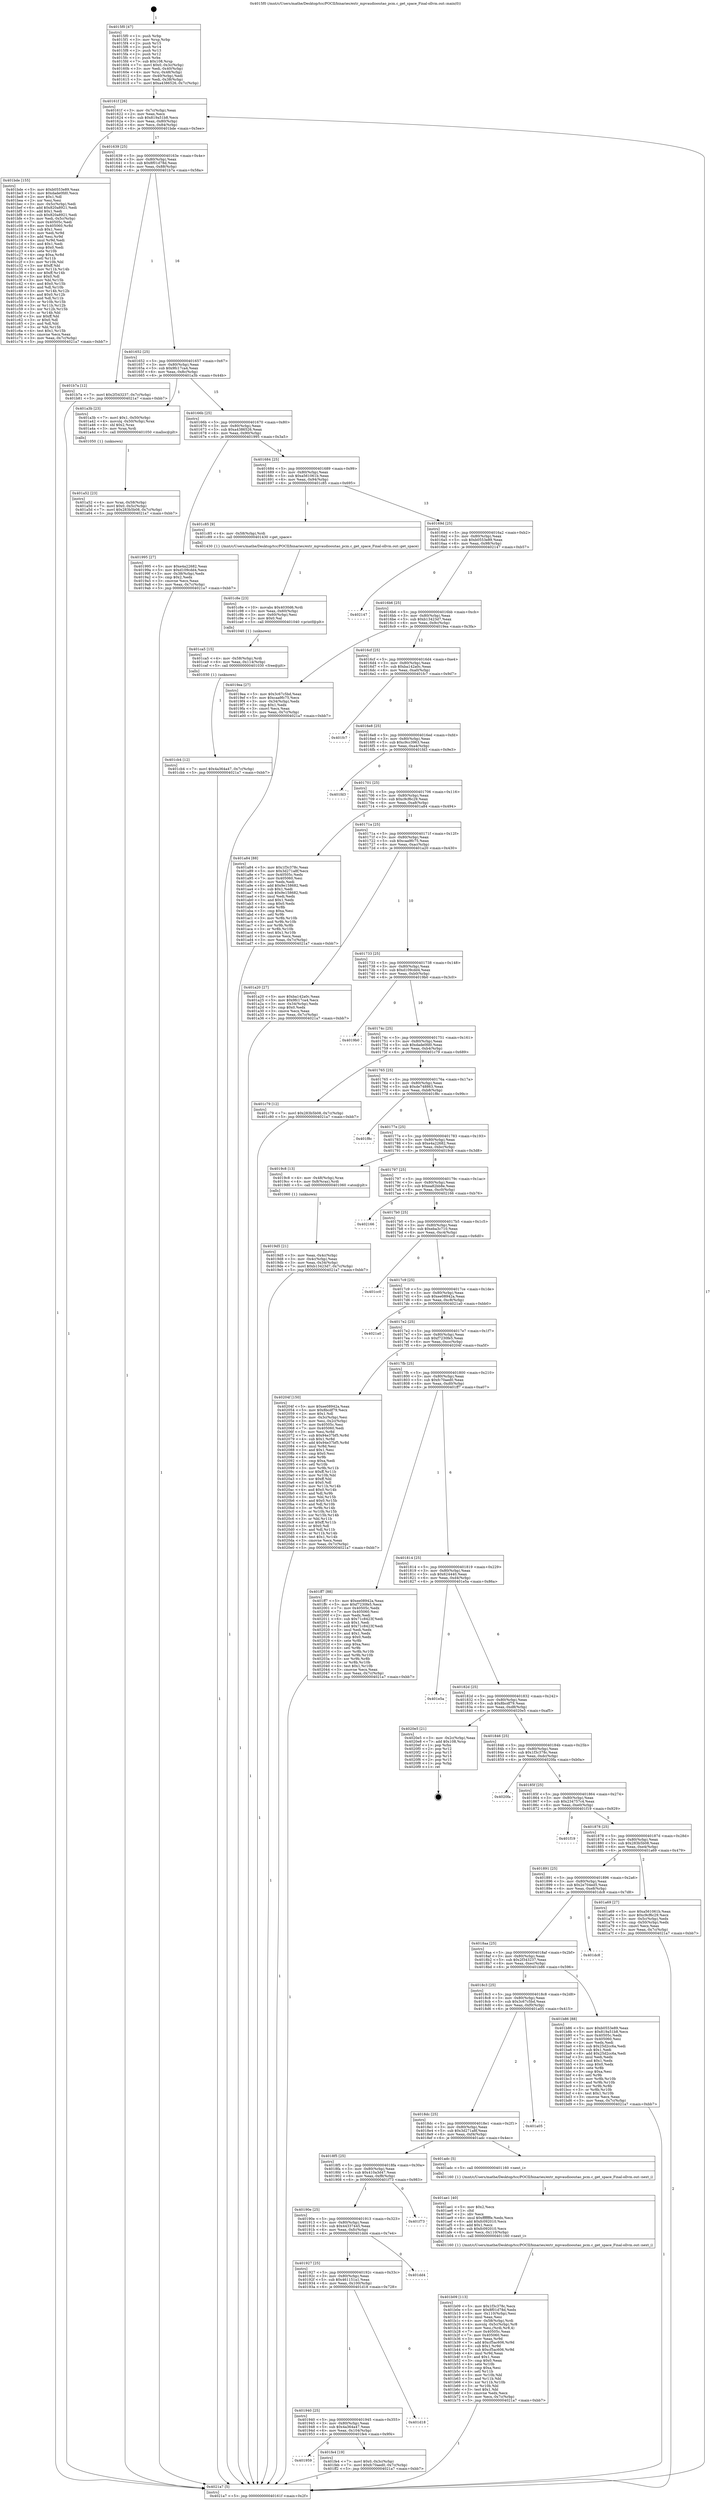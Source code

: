 digraph "0x4015f0" {
  label = "0x4015f0 (/mnt/c/Users/mathe/Desktop/tcc/POCII/binaries/extr_mpvaudiooutao_pcm.c_get_space_Final-ollvm.out::main(0))"
  labelloc = "t"
  node[shape=record]

  Entry [label="",width=0.3,height=0.3,shape=circle,fillcolor=black,style=filled]
  "0x40161f" [label="{
     0x40161f [26]\l
     | [instrs]\l
     &nbsp;&nbsp;0x40161f \<+3\>: mov -0x7c(%rbp),%eax\l
     &nbsp;&nbsp;0x401622 \<+2\>: mov %eax,%ecx\l
     &nbsp;&nbsp;0x401624 \<+6\>: sub $0x819a51b8,%ecx\l
     &nbsp;&nbsp;0x40162a \<+3\>: mov %eax,-0x80(%rbp)\l
     &nbsp;&nbsp;0x40162d \<+6\>: mov %ecx,-0x84(%rbp)\l
     &nbsp;&nbsp;0x401633 \<+6\>: je 0000000000401bde \<main+0x5ee\>\l
  }"]
  "0x401bde" [label="{
     0x401bde [155]\l
     | [instrs]\l
     &nbsp;&nbsp;0x401bde \<+5\>: mov $0xb0553e89,%eax\l
     &nbsp;&nbsp;0x401be3 \<+5\>: mov $0xdade0fd0,%ecx\l
     &nbsp;&nbsp;0x401be8 \<+2\>: mov $0x1,%dl\l
     &nbsp;&nbsp;0x401bea \<+2\>: xor %esi,%esi\l
     &nbsp;&nbsp;0x401bec \<+3\>: mov -0x5c(%rbp),%edi\l
     &nbsp;&nbsp;0x401bef \<+6\>: add $0x820a8921,%edi\l
     &nbsp;&nbsp;0x401bf5 \<+3\>: add $0x1,%edi\l
     &nbsp;&nbsp;0x401bf8 \<+6\>: sub $0x820a8921,%edi\l
     &nbsp;&nbsp;0x401bfe \<+3\>: mov %edi,-0x5c(%rbp)\l
     &nbsp;&nbsp;0x401c01 \<+7\>: mov 0x40505c,%edi\l
     &nbsp;&nbsp;0x401c08 \<+8\>: mov 0x405060,%r8d\l
     &nbsp;&nbsp;0x401c10 \<+3\>: sub $0x1,%esi\l
     &nbsp;&nbsp;0x401c13 \<+3\>: mov %edi,%r9d\l
     &nbsp;&nbsp;0x401c16 \<+3\>: add %esi,%r9d\l
     &nbsp;&nbsp;0x401c19 \<+4\>: imul %r9d,%edi\l
     &nbsp;&nbsp;0x401c1d \<+3\>: and $0x1,%edi\l
     &nbsp;&nbsp;0x401c20 \<+3\>: cmp $0x0,%edi\l
     &nbsp;&nbsp;0x401c23 \<+4\>: sete %r10b\l
     &nbsp;&nbsp;0x401c27 \<+4\>: cmp $0xa,%r8d\l
     &nbsp;&nbsp;0x401c2b \<+4\>: setl %r11b\l
     &nbsp;&nbsp;0x401c2f \<+3\>: mov %r10b,%bl\l
     &nbsp;&nbsp;0x401c32 \<+3\>: xor $0xff,%bl\l
     &nbsp;&nbsp;0x401c35 \<+3\>: mov %r11b,%r14b\l
     &nbsp;&nbsp;0x401c38 \<+4\>: xor $0xff,%r14b\l
     &nbsp;&nbsp;0x401c3c \<+3\>: xor $0x0,%dl\l
     &nbsp;&nbsp;0x401c3f \<+3\>: mov %bl,%r15b\l
     &nbsp;&nbsp;0x401c42 \<+4\>: and $0x0,%r15b\l
     &nbsp;&nbsp;0x401c46 \<+3\>: and %dl,%r10b\l
     &nbsp;&nbsp;0x401c49 \<+3\>: mov %r14b,%r12b\l
     &nbsp;&nbsp;0x401c4c \<+4\>: and $0x0,%r12b\l
     &nbsp;&nbsp;0x401c50 \<+3\>: and %dl,%r11b\l
     &nbsp;&nbsp;0x401c53 \<+3\>: or %r10b,%r15b\l
     &nbsp;&nbsp;0x401c56 \<+3\>: or %r11b,%r12b\l
     &nbsp;&nbsp;0x401c59 \<+3\>: xor %r12b,%r15b\l
     &nbsp;&nbsp;0x401c5c \<+3\>: or %r14b,%bl\l
     &nbsp;&nbsp;0x401c5f \<+3\>: xor $0xff,%bl\l
     &nbsp;&nbsp;0x401c62 \<+3\>: or $0x0,%dl\l
     &nbsp;&nbsp;0x401c65 \<+2\>: and %dl,%bl\l
     &nbsp;&nbsp;0x401c67 \<+3\>: or %bl,%r15b\l
     &nbsp;&nbsp;0x401c6a \<+4\>: test $0x1,%r15b\l
     &nbsp;&nbsp;0x401c6e \<+3\>: cmovne %ecx,%eax\l
     &nbsp;&nbsp;0x401c71 \<+3\>: mov %eax,-0x7c(%rbp)\l
     &nbsp;&nbsp;0x401c74 \<+5\>: jmp 00000000004021a7 \<main+0xbb7\>\l
  }"]
  "0x401639" [label="{
     0x401639 [25]\l
     | [instrs]\l
     &nbsp;&nbsp;0x401639 \<+5\>: jmp 000000000040163e \<main+0x4e\>\l
     &nbsp;&nbsp;0x40163e \<+3\>: mov -0x80(%rbp),%eax\l
     &nbsp;&nbsp;0x401641 \<+5\>: sub $0x8f01d78d,%eax\l
     &nbsp;&nbsp;0x401646 \<+6\>: mov %eax,-0x88(%rbp)\l
     &nbsp;&nbsp;0x40164c \<+6\>: je 0000000000401b7a \<main+0x58a\>\l
  }"]
  Exit [label="",width=0.3,height=0.3,shape=circle,fillcolor=black,style=filled,peripheries=2]
  "0x401b7a" [label="{
     0x401b7a [12]\l
     | [instrs]\l
     &nbsp;&nbsp;0x401b7a \<+7\>: movl $0x2f343237,-0x7c(%rbp)\l
     &nbsp;&nbsp;0x401b81 \<+5\>: jmp 00000000004021a7 \<main+0xbb7\>\l
  }"]
  "0x401652" [label="{
     0x401652 [25]\l
     | [instrs]\l
     &nbsp;&nbsp;0x401652 \<+5\>: jmp 0000000000401657 \<main+0x67\>\l
     &nbsp;&nbsp;0x401657 \<+3\>: mov -0x80(%rbp),%eax\l
     &nbsp;&nbsp;0x40165a \<+5\>: sub $0x9fc17ca4,%eax\l
     &nbsp;&nbsp;0x40165f \<+6\>: mov %eax,-0x8c(%rbp)\l
     &nbsp;&nbsp;0x401665 \<+6\>: je 0000000000401a3b \<main+0x44b\>\l
  }"]
  "0x401959" [label="{
     0x401959\l
  }", style=dashed]
  "0x401a3b" [label="{
     0x401a3b [23]\l
     | [instrs]\l
     &nbsp;&nbsp;0x401a3b \<+7\>: movl $0x1,-0x50(%rbp)\l
     &nbsp;&nbsp;0x401a42 \<+4\>: movslq -0x50(%rbp),%rax\l
     &nbsp;&nbsp;0x401a46 \<+4\>: shl $0x2,%rax\l
     &nbsp;&nbsp;0x401a4a \<+3\>: mov %rax,%rdi\l
     &nbsp;&nbsp;0x401a4d \<+5\>: call 0000000000401050 \<malloc@plt\>\l
     | [calls]\l
     &nbsp;&nbsp;0x401050 \{1\} (unknown)\l
  }"]
  "0x40166b" [label="{
     0x40166b [25]\l
     | [instrs]\l
     &nbsp;&nbsp;0x40166b \<+5\>: jmp 0000000000401670 \<main+0x80\>\l
     &nbsp;&nbsp;0x401670 \<+3\>: mov -0x80(%rbp),%eax\l
     &nbsp;&nbsp;0x401673 \<+5\>: sub $0xa4386526,%eax\l
     &nbsp;&nbsp;0x401678 \<+6\>: mov %eax,-0x90(%rbp)\l
     &nbsp;&nbsp;0x40167e \<+6\>: je 0000000000401995 \<main+0x3a5\>\l
  }"]
  "0x401fe4" [label="{
     0x401fe4 [19]\l
     | [instrs]\l
     &nbsp;&nbsp;0x401fe4 \<+7\>: movl $0x0,-0x3c(%rbp)\l
     &nbsp;&nbsp;0x401feb \<+7\>: movl $0xfc70aed0,-0x7c(%rbp)\l
     &nbsp;&nbsp;0x401ff2 \<+5\>: jmp 00000000004021a7 \<main+0xbb7\>\l
  }"]
  "0x401995" [label="{
     0x401995 [27]\l
     | [instrs]\l
     &nbsp;&nbsp;0x401995 \<+5\>: mov $0xe4a22682,%eax\l
     &nbsp;&nbsp;0x40199a \<+5\>: mov $0xd109cdd4,%ecx\l
     &nbsp;&nbsp;0x40199f \<+3\>: mov -0x38(%rbp),%edx\l
     &nbsp;&nbsp;0x4019a2 \<+3\>: cmp $0x2,%edx\l
     &nbsp;&nbsp;0x4019a5 \<+3\>: cmovne %ecx,%eax\l
     &nbsp;&nbsp;0x4019a8 \<+3\>: mov %eax,-0x7c(%rbp)\l
     &nbsp;&nbsp;0x4019ab \<+5\>: jmp 00000000004021a7 \<main+0xbb7\>\l
  }"]
  "0x401684" [label="{
     0x401684 [25]\l
     | [instrs]\l
     &nbsp;&nbsp;0x401684 \<+5\>: jmp 0000000000401689 \<main+0x99\>\l
     &nbsp;&nbsp;0x401689 \<+3\>: mov -0x80(%rbp),%eax\l
     &nbsp;&nbsp;0x40168c \<+5\>: sub $0xa561061b,%eax\l
     &nbsp;&nbsp;0x401691 \<+6\>: mov %eax,-0x94(%rbp)\l
     &nbsp;&nbsp;0x401697 \<+6\>: je 0000000000401c85 \<main+0x695\>\l
  }"]
  "0x4021a7" [label="{
     0x4021a7 [5]\l
     | [instrs]\l
     &nbsp;&nbsp;0x4021a7 \<+5\>: jmp 000000000040161f \<main+0x2f\>\l
  }"]
  "0x4015f0" [label="{
     0x4015f0 [47]\l
     | [instrs]\l
     &nbsp;&nbsp;0x4015f0 \<+1\>: push %rbp\l
     &nbsp;&nbsp;0x4015f1 \<+3\>: mov %rsp,%rbp\l
     &nbsp;&nbsp;0x4015f4 \<+2\>: push %r15\l
     &nbsp;&nbsp;0x4015f6 \<+2\>: push %r14\l
     &nbsp;&nbsp;0x4015f8 \<+2\>: push %r13\l
     &nbsp;&nbsp;0x4015fa \<+2\>: push %r12\l
     &nbsp;&nbsp;0x4015fc \<+1\>: push %rbx\l
     &nbsp;&nbsp;0x4015fd \<+7\>: sub $0x108,%rsp\l
     &nbsp;&nbsp;0x401604 \<+7\>: movl $0x0,-0x3c(%rbp)\l
     &nbsp;&nbsp;0x40160b \<+3\>: mov %edi,-0x40(%rbp)\l
     &nbsp;&nbsp;0x40160e \<+4\>: mov %rsi,-0x48(%rbp)\l
     &nbsp;&nbsp;0x401612 \<+3\>: mov -0x40(%rbp),%edi\l
     &nbsp;&nbsp;0x401615 \<+3\>: mov %edi,-0x38(%rbp)\l
     &nbsp;&nbsp;0x401618 \<+7\>: movl $0xa4386526,-0x7c(%rbp)\l
  }"]
  "0x401940" [label="{
     0x401940 [25]\l
     | [instrs]\l
     &nbsp;&nbsp;0x401940 \<+5\>: jmp 0000000000401945 \<main+0x355\>\l
     &nbsp;&nbsp;0x401945 \<+3\>: mov -0x80(%rbp),%eax\l
     &nbsp;&nbsp;0x401948 \<+5\>: sub $0x4a364a47,%eax\l
     &nbsp;&nbsp;0x40194d \<+6\>: mov %eax,-0x104(%rbp)\l
     &nbsp;&nbsp;0x401953 \<+6\>: je 0000000000401fe4 \<main+0x9f4\>\l
  }"]
  "0x401c85" [label="{
     0x401c85 [9]\l
     | [instrs]\l
     &nbsp;&nbsp;0x401c85 \<+4\>: mov -0x58(%rbp),%rdi\l
     &nbsp;&nbsp;0x401c89 \<+5\>: call 0000000000401430 \<get_space\>\l
     | [calls]\l
     &nbsp;&nbsp;0x401430 \{1\} (/mnt/c/Users/mathe/Desktop/tcc/POCII/binaries/extr_mpvaudiooutao_pcm.c_get_space_Final-ollvm.out::get_space)\l
  }"]
  "0x40169d" [label="{
     0x40169d [25]\l
     | [instrs]\l
     &nbsp;&nbsp;0x40169d \<+5\>: jmp 00000000004016a2 \<main+0xb2\>\l
     &nbsp;&nbsp;0x4016a2 \<+3\>: mov -0x80(%rbp),%eax\l
     &nbsp;&nbsp;0x4016a5 \<+5\>: sub $0xb0553e89,%eax\l
     &nbsp;&nbsp;0x4016aa \<+6\>: mov %eax,-0x98(%rbp)\l
     &nbsp;&nbsp;0x4016b0 \<+6\>: je 0000000000402147 \<main+0xb57\>\l
  }"]
  "0x401d18" [label="{
     0x401d18\l
  }", style=dashed]
  "0x402147" [label="{
     0x402147\l
  }", style=dashed]
  "0x4016b6" [label="{
     0x4016b6 [25]\l
     | [instrs]\l
     &nbsp;&nbsp;0x4016b6 \<+5\>: jmp 00000000004016bb \<main+0xcb\>\l
     &nbsp;&nbsp;0x4016bb \<+3\>: mov -0x80(%rbp),%eax\l
     &nbsp;&nbsp;0x4016be \<+5\>: sub $0xb13423d7,%eax\l
     &nbsp;&nbsp;0x4016c3 \<+6\>: mov %eax,-0x9c(%rbp)\l
     &nbsp;&nbsp;0x4016c9 \<+6\>: je 00000000004019ea \<main+0x3fa\>\l
  }"]
  "0x401927" [label="{
     0x401927 [25]\l
     | [instrs]\l
     &nbsp;&nbsp;0x401927 \<+5\>: jmp 000000000040192c \<main+0x33c\>\l
     &nbsp;&nbsp;0x40192c \<+3\>: mov -0x80(%rbp),%eax\l
     &nbsp;&nbsp;0x40192f \<+5\>: sub $0x461151a1,%eax\l
     &nbsp;&nbsp;0x401934 \<+6\>: mov %eax,-0x100(%rbp)\l
     &nbsp;&nbsp;0x40193a \<+6\>: je 0000000000401d18 \<main+0x728\>\l
  }"]
  "0x4019ea" [label="{
     0x4019ea [27]\l
     | [instrs]\l
     &nbsp;&nbsp;0x4019ea \<+5\>: mov $0x3c67c5bd,%eax\l
     &nbsp;&nbsp;0x4019ef \<+5\>: mov $0xcaa9fc75,%ecx\l
     &nbsp;&nbsp;0x4019f4 \<+3\>: mov -0x34(%rbp),%edx\l
     &nbsp;&nbsp;0x4019f7 \<+3\>: cmp $0x1,%edx\l
     &nbsp;&nbsp;0x4019fa \<+3\>: cmovl %ecx,%eax\l
     &nbsp;&nbsp;0x4019fd \<+3\>: mov %eax,-0x7c(%rbp)\l
     &nbsp;&nbsp;0x401a00 \<+5\>: jmp 00000000004021a7 \<main+0xbb7\>\l
  }"]
  "0x4016cf" [label="{
     0x4016cf [25]\l
     | [instrs]\l
     &nbsp;&nbsp;0x4016cf \<+5\>: jmp 00000000004016d4 \<main+0xe4\>\l
     &nbsp;&nbsp;0x4016d4 \<+3\>: mov -0x80(%rbp),%eax\l
     &nbsp;&nbsp;0x4016d7 \<+5\>: sub $0xba142a0c,%eax\l
     &nbsp;&nbsp;0x4016dc \<+6\>: mov %eax,-0xa0(%rbp)\l
     &nbsp;&nbsp;0x4016e2 \<+6\>: je 0000000000401fc7 \<main+0x9d7\>\l
  }"]
  "0x401dd4" [label="{
     0x401dd4\l
  }", style=dashed]
  "0x401fc7" [label="{
     0x401fc7\l
  }", style=dashed]
  "0x4016e8" [label="{
     0x4016e8 [25]\l
     | [instrs]\l
     &nbsp;&nbsp;0x4016e8 \<+5\>: jmp 00000000004016ed \<main+0xfd\>\l
     &nbsp;&nbsp;0x4016ed \<+3\>: mov -0x80(%rbp),%eax\l
     &nbsp;&nbsp;0x4016f0 \<+5\>: sub $0xc9cc3963,%eax\l
     &nbsp;&nbsp;0x4016f5 \<+6\>: mov %eax,-0xa4(%rbp)\l
     &nbsp;&nbsp;0x4016fb \<+6\>: je 0000000000401fd3 \<main+0x9e3\>\l
  }"]
  "0x40190e" [label="{
     0x40190e [25]\l
     | [instrs]\l
     &nbsp;&nbsp;0x40190e \<+5\>: jmp 0000000000401913 \<main+0x323\>\l
     &nbsp;&nbsp;0x401913 \<+3\>: mov -0x80(%rbp),%eax\l
     &nbsp;&nbsp;0x401916 \<+5\>: sub $0x44337445,%eax\l
     &nbsp;&nbsp;0x40191b \<+6\>: mov %eax,-0xfc(%rbp)\l
     &nbsp;&nbsp;0x401921 \<+6\>: je 0000000000401dd4 \<main+0x7e4\>\l
  }"]
  "0x401fd3" [label="{
     0x401fd3\l
  }", style=dashed]
  "0x401701" [label="{
     0x401701 [25]\l
     | [instrs]\l
     &nbsp;&nbsp;0x401701 \<+5\>: jmp 0000000000401706 \<main+0x116\>\l
     &nbsp;&nbsp;0x401706 \<+3\>: mov -0x80(%rbp),%eax\l
     &nbsp;&nbsp;0x401709 \<+5\>: sub $0xc9cf6c29,%eax\l
     &nbsp;&nbsp;0x40170e \<+6\>: mov %eax,-0xa8(%rbp)\l
     &nbsp;&nbsp;0x401714 \<+6\>: je 0000000000401a84 \<main+0x494\>\l
  }"]
  "0x401f73" [label="{
     0x401f73\l
  }", style=dashed]
  "0x401a84" [label="{
     0x401a84 [88]\l
     | [instrs]\l
     &nbsp;&nbsp;0x401a84 \<+5\>: mov $0x1f3c378c,%eax\l
     &nbsp;&nbsp;0x401a89 \<+5\>: mov $0x3d271a8f,%ecx\l
     &nbsp;&nbsp;0x401a8e \<+7\>: mov 0x40505c,%edx\l
     &nbsp;&nbsp;0x401a95 \<+7\>: mov 0x405060,%esi\l
     &nbsp;&nbsp;0x401a9c \<+2\>: mov %edx,%edi\l
     &nbsp;&nbsp;0x401a9e \<+6\>: add $0x9e158682,%edi\l
     &nbsp;&nbsp;0x401aa4 \<+3\>: sub $0x1,%edi\l
     &nbsp;&nbsp;0x401aa7 \<+6\>: sub $0x9e158682,%edi\l
     &nbsp;&nbsp;0x401aad \<+3\>: imul %edi,%edx\l
     &nbsp;&nbsp;0x401ab0 \<+3\>: and $0x1,%edx\l
     &nbsp;&nbsp;0x401ab3 \<+3\>: cmp $0x0,%edx\l
     &nbsp;&nbsp;0x401ab6 \<+4\>: sete %r8b\l
     &nbsp;&nbsp;0x401aba \<+3\>: cmp $0xa,%esi\l
     &nbsp;&nbsp;0x401abd \<+4\>: setl %r9b\l
     &nbsp;&nbsp;0x401ac1 \<+3\>: mov %r8b,%r10b\l
     &nbsp;&nbsp;0x401ac4 \<+3\>: and %r9b,%r10b\l
     &nbsp;&nbsp;0x401ac7 \<+3\>: xor %r9b,%r8b\l
     &nbsp;&nbsp;0x401aca \<+3\>: or %r8b,%r10b\l
     &nbsp;&nbsp;0x401acd \<+4\>: test $0x1,%r10b\l
     &nbsp;&nbsp;0x401ad1 \<+3\>: cmovne %ecx,%eax\l
     &nbsp;&nbsp;0x401ad4 \<+3\>: mov %eax,-0x7c(%rbp)\l
     &nbsp;&nbsp;0x401ad7 \<+5\>: jmp 00000000004021a7 \<main+0xbb7\>\l
  }"]
  "0x40171a" [label="{
     0x40171a [25]\l
     | [instrs]\l
     &nbsp;&nbsp;0x40171a \<+5\>: jmp 000000000040171f \<main+0x12f\>\l
     &nbsp;&nbsp;0x40171f \<+3\>: mov -0x80(%rbp),%eax\l
     &nbsp;&nbsp;0x401722 \<+5\>: sub $0xcaa9fc75,%eax\l
     &nbsp;&nbsp;0x401727 \<+6\>: mov %eax,-0xac(%rbp)\l
     &nbsp;&nbsp;0x40172d \<+6\>: je 0000000000401a20 \<main+0x430\>\l
  }"]
  "0x401cb4" [label="{
     0x401cb4 [12]\l
     | [instrs]\l
     &nbsp;&nbsp;0x401cb4 \<+7\>: movl $0x4a364a47,-0x7c(%rbp)\l
     &nbsp;&nbsp;0x401cbb \<+5\>: jmp 00000000004021a7 \<main+0xbb7\>\l
  }"]
  "0x401a20" [label="{
     0x401a20 [27]\l
     | [instrs]\l
     &nbsp;&nbsp;0x401a20 \<+5\>: mov $0xba142a0c,%eax\l
     &nbsp;&nbsp;0x401a25 \<+5\>: mov $0x9fc17ca4,%ecx\l
     &nbsp;&nbsp;0x401a2a \<+3\>: mov -0x34(%rbp),%edx\l
     &nbsp;&nbsp;0x401a2d \<+3\>: cmp $0x0,%edx\l
     &nbsp;&nbsp;0x401a30 \<+3\>: cmove %ecx,%eax\l
     &nbsp;&nbsp;0x401a33 \<+3\>: mov %eax,-0x7c(%rbp)\l
     &nbsp;&nbsp;0x401a36 \<+5\>: jmp 00000000004021a7 \<main+0xbb7\>\l
  }"]
  "0x401733" [label="{
     0x401733 [25]\l
     | [instrs]\l
     &nbsp;&nbsp;0x401733 \<+5\>: jmp 0000000000401738 \<main+0x148\>\l
     &nbsp;&nbsp;0x401738 \<+3\>: mov -0x80(%rbp),%eax\l
     &nbsp;&nbsp;0x40173b \<+5\>: sub $0xd109cdd4,%eax\l
     &nbsp;&nbsp;0x401740 \<+6\>: mov %eax,-0xb0(%rbp)\l
     &nbsp;&nbsp;0x401746 \<+6\>: je 00000000004019b0 \<main+0x3c0\>\l
  }"]
  "0x401ca5" [label="{
     0x401ca5 [15]\l
     | [instrs]\l
     &nbsp;&nbsp;0x401ca5 \<+4\>: mov -0x58(%rbp),%rdi\l
     &nbsp;&nbsp;0x401ca9 \<+6\>: mov %eax,-0x114(%rbp)\l
     &nbsp;&nbsp;0x401caf \<+5\>: call 0000000000401030 \<free@plt\>\l
     | [calls]\l
     &nbsp;&nbsp;0x401030 \{1\} (unknown)\l
  }"]
  "0x4019b0" [label="{
     0x4019b0\l
  }", style=dashed]
  "0x40174c" [label="{
     0x40174c [25]\l
     | [instrs]\l
     &nbsp;&nbsp;0x40174c \<+5\>: jmp 0000000000401751 \<main+0x161\>\l
     &nbsp;&nbsp;0x401751 \<+3\>: mov -0x80(%rbp),%eax\l
     &nbsp;&nbsp;0x401754 \<+5\>: sub $0xdade0fd0,%eax\l
     &nbsp;&nbsp;0x401759 \<+6\>: mov %eax,-0xb4(%rbp)\l
     &nbsp;&nbsp;0x40175f \<+6\>: je 0000000000401c79 \<main+0x689\>\l
  }"]
  "0x401c8e" [label="{
     0x401c8e [23]\l
     | [instrs]\l
     &nbsp;&nbsp;0x401c8e \<+10\>: movabs $0x4030d6,%rdi\l
     &nbsp;&nbsp;0x401c98 \<+3\>: mov %eax,-0x60(%rbp)\l
     &nbsp;&nbsp;0x401c9b \<+3\>: mov -0x60(%rbp),%esi\l
     &nbsp;&nbsp;0x401c9e \<+2\>: mov $0x0,%al\l
     &nbsp;&nbsp;0x401ca0 \<+5\>: call 0000000000401040 \<printf@plt\>\l
     | [calls]\l
     &nbsp;&nbsp;0x401040 \{1\} (unknown)\l
  }"]
  "0x401c79" [label="{
     0x401c79 [12]\l
     | [instrs]\l
     &nbsp;&nbsp;0x401c79 \<+7\>: movl $0x283b5b08,-0x7c(%rbp)\l
     &nbsp;&nbsp;0x401c80 \<+5\>: jmp 00000000004021a7 \<main+0xbb7\>\l
  }"]
  "0x401765" [label="{
     0x401765 [25]\l
     | [instrs]\l
     &nbsp;&nbsp;0x401765 \<+5\>: jmp 000000000040176a \<main+0x17a\>\l
     &nbsp;&nbsp;0x40176a \<+3\>: mov -0x80(%rbp),%eax\l
     &nbsp;&nbsp;0x40176d \<+5\>: sub $0xde748863,%eax\l
     &nbsp;&nbsp;0x401772 \<+6\>: mov %eax,-0xb8(%rbp)\l
     &nbsp;&nbsp;0x401778 \<+6\>: je 0000000000401f8c \<main+0x99c\>\l
  }"]
  "0x401b09" [label="{
     0x401b09 [113]\l
     | [instrs]\l
     &nbsp;&nbsp;0x401b09 \<+5\>: mov $0x1f3c378c,%ecx\l
     &nbsp;&nbsp;0x401b0e \<+5\>: mov $0x8f01d78d,%edx\l
     &nbsp;&nbsp;0x401b13 \<+6\>: mov -0x110(%rbp),%esi\l
     &nbsp;&nbsp;0x401b19 \<+3\>: imul %eax,%esi\l
     &nbsp;&nbsp;0x401b1c \<+4\>: mov -0x58(%rbp),%rdi\l
     &nbsp;&nbsp;0x401b20 \<+4\>: movslq -0x5c(%rbp),%r8\l
     &nbsp;&nbsp;0x401b24 \<+4\>: mov %esi,(%rdi,%r8,4)\l
     &nbsp;&nbsp;0x401b28 \<+7\>: mov 0x40505c,%eax\l
     &nbsp;&nbsp;0x401b2f \<+7\>: mov 0x405060,%esi\l
     &nbsp;&nbsp;0x401b36 \<+3\>: mov %eax,%r9d\l
     &nbsp;&nbsp;0x401b39 \<+7\>: add $0xcf5ac606,%r9d\l
     &nbsp;&nbsp;0x401b40 \<+4\>: sub $0x1,%r9d\l
     &nbsp;&nbsp;0x401b44 \<+7\>: sub $0xcf5ac606,%r9d\l
     &nbsp;&nbsp;0x401b4b \<+4\>: imul %r9d,%eax\l
     &nbsp;&nbsp;0x401b4f \<+3\>: and $0x1,%eax\l
     &nbsp;&nbsp;0x401b52 \<+3\>: cmp $0x0,%eax\l
     &nbsp;&nbsp;0x401b55 \<+4\>: sete %r10b\l
     &nbsp;&nbsp;0x401b59 \<+3\>: cmp $0xa,%esi\l
     &nbsp;&nbsp;0x401b5c \<+4\>: setl %r11b\l
     &nbsp;&nbsp;0x401b60 \<+3\>: mov %r10b,%bl\l
     &nbsp;&nbsp;0x401b63 \<+3\>: and %r11b,%bl\l
     &nbsp;&nbsp;0x401b66 \<+3\>: xor %r11b,%r10b\l
     &nbsp;&nbsp;0x401b69 \<+3\>: or %r10b,%bl\l
     &nbsp;&nbsp;0x401b6c \<+3\>: test $0x1,%bl\l
     &nbsp;&nbsp;0x401b6f \<+3\>: cmovne %edx,%ecx\l
     &nbsp;&nbsp;0x401b72 \<+3\>: mov %ecx,-0x7c(%rbp)\l
     &nbsp;&nbsp;0x401b75 \<+5\>: jmp 00000000004021a7 \<main+0xbb7\>\l
  }"]
  "0x401f8c" [label="{
     0x401f8c\l
  }", style=dashed]
  "0x40177e" [label="{
     0x40177e [25]\l
     | [instrs]\l
     &nbsp;&nbsp;0x40177e \<+5\>: jmp 0000000000401783 \<main+0x193\>\l
     &nbsp;&nbsp;0x401783 \<+3\>: mov -0x80(%rbp),%eax\l
     &nbsp;&nbsp;0x401786 \<+5\>: sub $0xe4a22682,%eax\l
     &nbsp;&nbsp;0x40178b \<+6\>: mov %eax,-0xbc(%rbp)\l
     &nbsp;&nbsp;0x401791 \<+6\>: je 00000000004019c8 \<main+0x3d8\>\l
  }"]
  "0x401ae1" [label="{
     0x401ae1 [40]\l
     | [instrs]\l
     &nbsp;&nbsp;0x401ae1 \<+5\>: mov $0x2,%ecx\l
     &nbsp;&nbsp;0x401ae6 \<+1\>: cltd\l
     &nbsp;&nbsp;0x401ae7 \<+2\>: idiv %ecx\l
     &nbsp;&nbsp;0x401ae9 \<+6\>: imul $0xfffffffe,%edx,%ecx\l
     &nbsp;&nbsp;0x401aef \<+6\>: add $0xfc092010,%ecx\l
     &nbsp;&nbsp;0x401af5 \<+3\>: add $0x1,%ecx\l
     &nbsp;&nbsp;0x401af8 \<+6\>: sub $0xfc092010,%ecx\l
     &nbsp;&nbsp;0x401afe \<+6\>: mov %ecx,-0x110(%rbp)\l
     &nbsp;&nbsp;0x401b04 \<+5\>: call 0000000000401160 \<next_i\>\l
     | [calls]\l
     &nbsp;&nbsp;0x401160 \{1\} (/mnt/c/Users/mathe/Desktop/tcc/POCII/binaries/extr_mpvaudiooutao_pcm.c_get_space_Final-ollvm.out::next_i)\l
  }"]
  "0x4019c8" [label="{
     0x4019c8 [13]\l
     | [instrs]\l
     &nbsp;&nbsp;0x4019c8 \<+4\>: mov -0x48(%rbp),%rax\l
     &nbsp;&nbsp;0x4019cc \<+4\>: mov 0x8(%rax),%rdi\l
     &nbsp;&nbsp;0x4019d0 \<+5\>: call 0000000000401060 \<atoi@plt\>\l
     | [calls]\l
     &nbsp;&nbsp;0x401060 \{1\} (unknown)\l
  }"]
  "0x401797" [label="{
     0x401797 [25]\l
     | [instrs]\l
     &nbsp;&nbsp;0x401797 \<+5\>: jmp 000000000040179c \<main+0x1ac\>\l
     &nbsp;&nbsp;0x40179c \<+3\>: mov -0x80(%rbp),%eax\l
     &nbsp;&nbsp;0x40179f \<+5\>: sub $0xea82bb8e,%eax\l
     &nbsp;&nbsp;0x4017a4 \<+6\>: mov %eax,-0xc0(%rbp)\l
     &nbsp;&nbsp;0x4017aa \<+6\>: je 0000000000402166 \<main+0xb76\>\l
  }"]
  "0x4019d5" [label="{
     0x4019d5 [21]\l
     | [instrs]\l
     &nbsp;&nbsp;0x4019d5 \<+3\>: mov %eax,-0x4c(%rbp)\l
     &nbsp;&nbsp;0x4019d8 \<+3\>: mov -0x4c(%rbp),%eax\l
     &nbsp;&nbsp;0x4019db \<+3\>: mov %eax,-0x34(%rbp)\l
     &nbsp;&nbsp;0x4019de \<+7\>: movl $0xb13423d7,-0x7c(%rbp)\l
     &nbsp;&nbsp;0x4019e5 \<+5\>: jmp 00000000004021a7 \<main+0xbb7\>\l
  }"]
  "0x401a52" [label="{
     0x401a52 [23]\l
     | [instrs]\l
     &nbsp;&nbsp;0x401a52 \<+4\>: mov %rax,-0x58(%rbp)\l
     &nbsp;&nbsp;0x401a56 \<+7\>: movl $0x0,-0x5c(%rbp)\l
     &nbsp;&nbsp;0x401a5d \<+7\>: movl $0x283b5b08,-0x7c(%rbp)\l
     &nbsp;&nbsp;0x401a64 \<+5\>: jmp 00000000004021a7 \<main+0xbb7\>\l
  }"]
  "0x4018f5" [label="{
     0x4018f5 [25]\l
     | [instrs]\l
     &nbsp;&nbsp;0x4018f5 \<+5\>: jmp 00000000004018fa \<main+0x30a\>\l
     &nbsp;&nbsp;0x4018fa \<+3\>: mov -0x80(%rbp),%eax\l
     &nbsp;&nbsp;0x4018fd \<+5\>: sub $0x410a3d47,%eax\l
     &nbsp;&nbsp;0x401902 \<+6\>: mov %eax,-0xf8(%rbp)\l
     &nbsp;&nbsp;0x401908 \<+6\>: je 0000000000401f73 \<main+0x983\>\l
  }"]
  "0x402166" [label="{
     0x402166\l
  }", style=dashed]
  "0x4017b0" [label="{
     0x4017b0 [25]\l
     | [instrs]\l
     &nbsp;&nbsp;0x4017b0 \<+5\>: jmp 00000000004017b5 \<main+0x1c5\>\l
     &nbsp;&nbsp;0x4017b5 \<+3\>: mov -0x80(%rbp),%eax\l
     &nbsp;&nbsp;0x4017b8 \<+5\>: sub $0xeba3c710,%eax\l
     &nbsp;&nbsp;0x4017bd \<+6\>: mov %eax,-0xc4(%rbp)\l
     &nbsp;&nbsp;0x4017c3 \<+6\>: je 0000000000401cc0 \<main+0x6d0\>\l
  }"]
  "0x401adc" [label="{
     0x401adc [5]\l
     | [instrs]\l
     &nbsp;&nbsp;0x401adc \<+5\>: call 0000000000401160 \<next_i\>\l
     | [calls]\l
     &nbsp;&nbsp;0x401160 \{1\} (/mnt/c/Users/mathe/Desktop/tcc/POCII/binaries/extr_mpvaudiooutao_pcm.c_get_space_Final-ollvm.out::next_i)\l
  }"]
  "0x401cc0" [label="{
     0x401cc0\l
  }", style=dashed]
  "0x4017c9" [label="{
     0x4017c9 [25]\l
     | [instrs]\l
     &nbsp;&nbsp;0x4017c9 \<+5\>: jmp 00000000004017ce \<main+0x1de\>\l
     &nbsp;&nbsp;0x4017ce \<+3\>: mov -0x80(%rbp),%eax\l
     &nbsp;&nbsp;0x4017d1 \<+5\>: sub $0xee08942a,%eax\l
     &nbsp;&nbsp;0x4017d6 \<+6\>: mov %eax,-0xc8(%rbp)\l
     &nbsp;&nbsp;0x4017dc \<+6\>: je 00000000004021a0 \<main+0xbb0\>\l
  }"]
  "0x4018dc" [label="{
     0x4018dc [25]\l
     | [instrs]\l
     &nbsp;&nbsp;0x4018dc \<+5\>: jmp 00000000004018e1 \<main+0x2f1\>\l
     &nbsp;&nbsp;0x4018e1 \<+3\>: mov -0x80(%rbp),%eax\l
     &nbsp;&nbsp;0x4018e4 \<+5\>: sub $0x3d271a8f,%eax\l
     &nbsp;&nbsp;0x4018e9 \<+6\>: mov %eax,-0xf4(%rbp)\l
     &nbsp;&nbsp;0x4018ef \<+6\>: je 0000000000401adc \<main+0x4ec\>\l
  }"]
  "0x4021a0" [label="{
     0x4021a0\l
  }", style=dashed]
  "0x4017e2" [label="{
     0x4017e2 [25]\l
     | [instrs]\l
     &nbsp;&nbsp;0x4017e2 \<+5\>: jmp 00000000004017e7 \<main+0x1f7\>\l
     &nbsp;&nbsp;0x4017e7 \<+3\>: mov -0x80(%rbp),%eax\l
     &nbsp;&nbsp;0x4017ea \<+5\>: sub $0xf7230fe5,%eax\l
     &nbsp;&nbsp;0x4017ef \<+6\>: mov %eax,-0xcc(%rbp)\l
     &nbsp;&nbsp;0x4017f5 \<+6\>: je 000000000040204f \<main+0xa5f\>\l
  }"]
  "0x401a05" [label="{
     0x401a05\l
  }", style=dashed]
  "0x40204f" [label="{
     0x40204f [150]\l
     | [instrs]\l
     &nbsp;&nbsp;0x40204f \<+5\>: mov $0xee08942a,%eax\l
     &nbsp;&nbsp;0x402054 \<+5\>: mov $0x8bcdf79,%ecx\l
     &nbsp;&nbsp;0x402059 \<+2\>: mov $0x1,%dl\l
     &nbsp;&nbsp;0x40205b \<+3\>: mov -0x3c(%rbp),%esi\l
     &nbsp;&nbsp;0x40205e \<+3\>: mov %esi,-0x2c(%rbp)\l
     &nbsp;&nbsp;0x402061 \<+7\>: mov 0x40505c,%esi\l
     &nbsp;&nbsp;0x402068 \<+7\>: mov 0x405060,%edi\l
     &nbsp;&nbsp;0x40206f \<+3\>: mov %esi,%r8d\l
     &nbsp;&nbsp;0x402072 \<+7\>: sub $0x94e37bf5,%r8d\l
     &nbsp;&nbsp;0x402079 \<+4\>: sub $0x1,%r8d\l
     &nbsp;&nbsp;0x40207d \<+7\>: add $0x94e37bf5,%r8d\l
     &nbsp;&nbsp;0x402084 \<+4\>: imul %r8d,%esi\l
     &nbsp;&nbsp;0x402088 \<+3\>: and $0x1,%esi\l
     &nbsp;&nbsp;0x40208b \<+3\>: cmp $0x0,%esi\l
     &nbsp;&nbsp;0x40208e \<+4\>: sete %r9b\l
     &nbsp;&nbsp;0x402092 \<+3\>: cmp $0xa,%edi\l
     &nbsp;&nbsp;0x402095 \<+4\>: setl %r10b\l
     &nbsp;&nbsp;0x402099 \<+3\>: mov %r9b,%r11b\l
     &nbsp;&nbsp;0x40209c \<+4\>: xor $0xff,%r11b\l
     &nbsp;&nbsp;0x4020a0 \<+3\>: mov %r10b,%bl\l
     &nbsp;&nbsp;0x4020a3 \<+3\>: xor $0xff,%bl\l
     &nbsp;&nbsp;0x4020a6 \<+3\>: xor $0x0,%dl\l
     &nbsp;&nbsp;0x4020a9 \<+3\>: mov %r11b,%r14b\l
     &nbsp;&nbsp;0x4020ac \<+4\>: and $0x0,%r14b\l
     &nbsp;&nbsp;0x4020b0 \<+3\>: and %dl,%r9b\l
     &nbsp;&nbsp;0x4020b3 \<+3\>: mov %bl,%r15b\l
     &nbsp;&nbsp;0x4020b6 \<+4\>: and $0x0,%r15b\l
     &nbsp;&nbsp;0x4020ba \<+3\>: and %dl,%r10b\l
     &nbsp;&nbsp;0x4020bd \<+3\>: or %r9b,%r14b\l
     &nbsp;&nbsp;0x4020c0 \<+3\>: or %r10b,%r15b\l
     &nbsp;&nbsp;0x4020c3 \<+3\>: xor %r15b,%r14b\l
     &nbsp;&nbsp;0x4020c6 \<+3\>: or %bl,%r11b\l
     &nbsp;&nbsp;0x4020c9 \<+4\>: xor $0xff,%r11b\l
     &nbsp;&nbsp;0x4020cd \<+3\>: or $0x0,%dl\l
     &nbsp;&nbsp;0x4020d0 \<+3\>: and %dl,%r11b\l
     &nbsp;&nbsp;0x4020d3 \<+3\>: or %r11b,%r14b\l
     &nbsp;&nbsp;0x4020d6 \<+4\>: test $0x1,%r14b\l
     &nbsp;&nbsp;0x4020da \<+3\>: cmovne %ecx,%eax\l
     &nbsp;&nbsp;0x4020dd \<+3\>: mov %eax,-0x7c(%rbp)\l
     &nbsp;&nbsp;0x4020e0 \<+5\>: jmp 00000000004021a7 \<main+0xbb7\>\l
  }"]
  "0x4017fb" [label="{
     0x4017fb [25]\l
     | [instrs]\l
     &nbsp;&nbsp;0x4017fb \<+5\>: jmp 0000000000401800 \<main+0x210\>\l
     &nbsp;&nbsp;0x401800 \<+3\>: mov -0x80(%rbp),%eax\l
     &nbsp;&nbsp;0x401803 \<+5\>: sub $0xfc70aed0,%eax\l
     &nbsp;&nbsp;0x401808 \<+6\>: mov %eax,-0xd0(%rbp)\l
     &nbsp;&nbsp;0x40180e \<+6\>: je 0000000000401ff7 \<main+0xa07\>\l
  }"]
  "0x4018c3" [label="{
     0x4018c3 [25]\l
     | [instrs]\l
     &nbsp;&nbsp;0x4018c3 \<+5\>: jmp 00000000004018c8 \<main+0x2d8\>\l
     &nbsp;&nbsp;0x4018c8 \<+3\>: mov -0x80(%rbp),%eax\l
     &nbsp;&nbsp;0x4018cb \<+5\>: sub $0x3c67c5bd,%eax\l
     &nbsp;&nbsp;0x4018d0 \<+6\>: mov %eax,-0xf0(%rbp)\l
     &nbsp;&nbsp;0x4018d6 \<+6\>: je 0000000000401a05 \<main+0x415\>\l
  }"]
  "0x401ff7" [label="{
     0x401ff7 [88]\l
     | [instrs]\l
     &nbsp;&nbsp;0x401ff7 \<+5\>: mov $0xee08942a,%eax\l
     &nbsp;&nbsp;0x401ffc \<+5\>: mov $0xf7230fe5,%ecx\l
     &nbsp;&nbsp;0x402001 \<+7\>: mov 0x40505c,%edx\l
     &nbsp;&nbsp;0x402008 \<+7\>: mov 0x405060,%esi\l
     &nbsp;&nbsp;0x40200f \<+2\>: mov %edx,%edi\l
     &nbsp;&nbsp;0x402011 \<+6\>: sub $0x71c8423f,%edi\l
     &nbsp;&nbsp;0x402017 \<+3\>: sub $0x1,%edi\l
     &nbsp;&nbsp;0x40201a \<+6\>: add $0x71c8423f,%edi\l
     &nbsp;&nbsp;0x402020 \<+3\>: imul %edi,%edx\l
     &nbsp;&nbsp;0x402023 \<+3\>: and $0x1,%edx\l
     &nbsp;&nbsp;0x402026 \<+3\>: cmp $0x0,%edx\l
     &nbsp;&nbsp;0x402029 \<+4\>: sete %r8b\l
     &nbsp;&nbsp;0x40202d \<+3\>: cmp $0xa,%esi\l
     &nbsp;&nbsp;0x402030 \<+4\>: setl %r9b\l
     &nbsp;&nbsp;0x402034 \<+3\>: mov %r8b,%r10b\l
     &nbsp;&nbsp;0x402037 \<+3\>: and %r9b,%r10b\l
     &nbsp;&nbsp;0x40203a \<+3\>: xor %r9b,%r8b\l
     &nbsp;&nbsp;0x40203d \<+3\>: or %r8b,%r10b\l
     &nbsp;&nbsp;0x402040 \<+4\>: test $0x1,%r10b\l
     &nbsp;&nbsp;0x402044 \<+3\>: cmovne %ecx,%eax\l
     &nbsp;&nbsp;0x402047 \<+3\>: mov %eax,-0x7c(%rbp)\l
     &nbsp;&nbsp;0x40204a \<+5\>: jmp 00000000004021a7 \<main+0xbb7\>\l
  }"]
  "0x401814" [label="{
     0x401814 [25]\l
     | [instrs]\l
     &nbsp;&nbsp;0x401814 \<+5\>: jmp 0000000000401819 \<main+0x229\>\l
     &nbsp;&nbsp;0x401819 \<+3\>: mov -0x80(%rbp),%eax\l
     &nbsp;&nbsp;0x40181c \<+5\>: sub $0x624440,%eax\l
     &nbsp;&nbsp;0x401821 \<+6\>: mov %eax,-0xd4(%rbp)\l
     &nbsp;&nbsp;0x401827 \<+6\>: je 0000000000401e5a \<main+0x86a\>\l
  }"]
  "0x401b86" [label="{
     0x401b86 [88]\l
     | [instrs]\l
     &nbsp;&nbsp;0x401b86 \<+5\>: mov $0xb0553e89,%eax\l
     &nbsp;&nbsp;0x401b8b \<+5\>: mov $0x819a51b8,%ecx\l
     &nbsp;&nbsp;0x401b90 \<+7\>: mov 0x40505c,%edx\l
     &nbsp;&nbsp;0x401b97 \<+7\>: mov 0x405060,%esi\l
     &nbsp;&nbsp;0x401b9e \<+2\>: mov %edx,%edi\l
     &nbsp;&nbsp;0x401ba0 \<+6\>: sub $0x25d2cc6a,%edi\l
     &nbsp;&nbsp;0x401ba6 \<+3\>: sub $0x1,%edi\l
     &nbsp;&nbsp;0x401ba9 \<+6\>: add $0x25d2cc6a,%edi\l
     &nbsp;&nbsp;0x401baf \<+3\>: imul %edi,%edx\l
     &nbsp;&nbsp;0x401bb2 \<+3\>: and $0x1,%edx\l
     &nbsp;&nbsp;0x401bb5 \<+3\>: cmp $0x0,%edx\l
     &nbsp;&nbsp;0x401bb8 \<+4\>: sete %r8b\l
     &nbsp;&nbsp;0x401bbc \<+3\>: cmp $0xa,%esi\l
     &nbsp;&nbsp;0x401bbf \<+4\>: setl %r9b\l
     &nbsp;&nbsp;0x401bc3 \<+3\>: mov %r8b,%r10b\l
     &nbsp;&nbsp;0x401bc6 \<+3\>: and %r9b,%r10b\l
     &nbsp;&nbsp;0x401bc9 \<+3\>: xor %r9b,%r8b\l
     &nbsp;&nbsp;0x401bcc \<+3\>: or %r8b,%r10b\l
     &nbsp;&nbsp;0x401bcf \<+4\>: test $0x1,%r10b\l
     &nbsp;&nbsp;0x401bd3 \<+3\>: cmovne %ecx,%eax\l
     &nbsp;&nbsp;0x401bd6 \<+3\>: mov %eax,-0x7c(%rbp)\l
     &nbsp;&nbsp;0x401bd9 \<+5\>: jmp 00000000004021a7 \<main+0xbb7\>\l
  }"]
  "0x401e5a" [label="{
     0x401e5a\l
  }", style=dashed]
  "0x40182d" [label="{
     0x40182d [25]\l
     | [instrs]\l
     &nbsp;&nbsp;0x40182d \<+5\>: jmp 0000000000401832 \<main+0x242\>\l
     &nbsp;&nbsp;0x401832 \<+3\>: mov -0x80(%rbp),%eax\l
     &nbsp;&nbsp;0x401835 \<+5\>: sub $0x8bcdf79,%eax\l
     &nbsp;&nbsp;0x40183a \<+6\>: mov %eax,-0xd8(%rbp)\l
     &nbsp;&nbsp;0x401840 \<+6\>: je 00000000004020e5 \<main+0xaf5\>\l
  }"]
  "0x4018aa" [label="{
     0x4018aa [25]\l
     | [instrs]\l
     &nbsp;&nbsp;0x4018aa \<+5\>: jmp 00000000004018af \<main+0x2bf\>\l
     &nbsp;&nbsp;0x4018af \<+3\>: mov -0x80(%rbp),%eax\l
     &nbsp;&nbsp;0x4018b2 \<+5\>: sub $0x2f343237,%eax\l
     &nbsp;&nbsp;0x4018b7 \<+6\>: mov %eax,-0xec(%rbp)\l
     &nbsp;&nbsp;0x4018bd \<+6\>: je 0000000000401b86 \<main+0x596\>\l
  }"]
  "0x4020e5" [label="{
     0x4020e5 [21]\l
     | [instrs]\l
     &nbsp;&nbsp;0x4020e5 \<+3\>: mov -0x2c(%rbp),%eax\l
     &nbsp;&nbsp;0x4020e8 \<+7\>: add $0x108,%rsp\l
     &nbsp;&nbsp;0x4020ef \<+1\>: pop %rbx\l
     &nbsp;&nbsp;0x4020f0 \<+2\>: pop %r12\l
     &nbsp;&nbsp;0x4020f2 \<+2\>: pop %r13\l
     &nbsp;&nbsp;0x4020f4 \<+2\>: pop %r14\l
     &nbsp;&nbsp;0x4020f6 \<+2\>: pop %r15\l
     &nbsp;&nbsp;0x4020f8 \<+1\>: pop %rbp\l
     &nbsp;&nbsp;0x4020f9 \<+1\>: ret\l
  }"]
  "0x401846" [label="{
     0x401846 [25]\l
     | [instrs]\l
     &nbsp;&nbsp;0x401846 \<+5\>: jmp 000000000040184b \<main+0x25b\>\l
     &nbsp;&nbsp;0x40184b \<+3\>: mov -0x80(%rbp),%eax\l
     &nbsp;&nbsp;0x40184e \<+5\>: sub $0x1f3c378c,%eax\l
     &nbsp;&nbsp;0x401853 \<+6\>: mov %eax,-0xdc(%rbp)\l
     &nbsp;&nbsp;0x401859 \<+6\>: je 00000000004020fa \<main+0xb0a\>\l
  }"]
  "0x401dc8" [label="{
     0x401dc8\l
  }", style=dashed]
  "0x4020fa" [label="{
     0x4020fa\l
  }", style=dashed]
  "0x40185f" [label="{
     0x40185f [25]\l
     | [instrs]\l
     &nbsp;&nbsp;0x40185f \<+5\>: jmp 0000000000401864 \<main+0x274\>\l
     &nbsp;&nbsp;0x401864 \<+3\>: mov -0x80(%rbp),%eax\l
     &nbsp;&nbsp;0x401867 \<+5\>: sub $0x234757c4,%eax\l
     &nbsp;&nbsp;0x40186c \<+6\>: mov %eax,-0xe0(%rbp)\l
     &nbsp;&nbsp;0x401872 \<+6\>: je 0000000000401f19 \<main+0x929\>\l
  }"]
  "0x401891" [label="{
     0x401891 [25]\l
     | [instrs]\l
     &nbsp;&nbsp;0x401891 \<+5\>: jmp 0000000000401896 \<main+0x2a6\>\l
     &nbsp;&nbsp;0x401896 \<+3\>: mov -0x80(%rbp),%eax\l
     &nbsp;&nbsp;0x401899 \<+5\>: sub $0x2e704ed5,%eax\l
     &nbsp;&nbsp;0x40189e \<+6\>: mov %eax,-0xe8(%rbp)\l
     &nbsp;&nbsp;0x4018a4 \<+6\>: je 0000000000401dc8 \<main+0x7d8\>\l
  }"]
  "0x401f19" [label="{
     0x401f19\l
  }", style=dashed]
  "0x401878" [label="{
     0x401878 [25]\l
     | [instrs]\l
     &nbsp;&nbsp;0x401878 \<+5\>: jmp 000000000040187d \<main+0x28d\>\l
     &nbsp;&nbsp;0x40187d \<+3\>: mov -0x80(%rbp),%eax\l
     &nbsp;&nbsp;0x401880 \<+5\>: sub $0x283b5b08,%eax\l
     &nbsp;&nbsp;0x401885 \<+6\>: mov %eax,-0xe4(%rbp)\l
     &nbsp;&nbsp;0x40188b \<+6\>: je 0000000000401a69 \<main+0x479\>\l
  }"]
  "0x401a69" [label="{
     0x401a69 [27]\l
     | [instrs]\l
     &nbsp;&nbsp;0x401a69 \<+5\>: mov $0xa561061b,%eax\l
     &nbsp;&nbsp;0x401a6e \<+5\>: mov $0xc9cf6c29,%ecx\l
     &nbsp;&nbsp;0x401a73 \<+3\>: mov -0x5c(%rbp),%edx\l
     &nbsp;&nbsp;0x401a76 \<+3\>: cmp -0x50(%rbp),%edx\l
     &nbsp;&nbsp;0x401a79 \<+3\>: cmovl %ecx,%eax\l
     &nbsp;&nbsp;0x401a7c \<+3\>: mov %eax,-0x7c(%rbp)\l
     &nbsp;&nbsp;0x401a7f \<+5\>: jmp 00000000004021a7 \<main+0xbb7\>\l
  }"]
  Entry -> "0x4015f0" [label=" 1"]
  "0x40161f" -> "0x401bde" [label=" 1"]
  "0x40161f" -> "0x401639" [label=" 17"]
  "0x4020e5" -> Exit [label=" 1"]
  "0x401639" -> "0x401b7a" [label=" 1"]
  "0x401639" -> "0x401652" [label=" 16"]
  "0x40204f" -> "0x4021a7" [label=" 1"]
  "0x401652" -> "0x401a3b" [label=" 1"]
  "0x401652" -> "0x40166b" [label=" 15"]
  "0x401ff7" -> "0x4021a7" [label=" 1"]
  "0x40166b" -> "0x401995" [label=" 1"]
  "0x40166b" -> "0x401684" [label=" 14"]
  "0x401995" -> "0x4021a7" [label=" 1"]
  "0x4015f0" -> "0x40161f" [label=" 1"]
  "0x4021a7" -> "0x40161f" [label=" 17"]
  "0x401fe4" -> "0x4021a7" [label=" 1"]
  "0x401684" -> "0x401c85" [label=" 1"]
  "0x401684" -> "0x40169d" [label=" 13"]
  "0x401940" -> "0x401fe4" [label=" 1"]
  "0x40169d" -> "0x402147" [label=" 0"]
  "0x40169d" -> "0x4016b6" [label=" 13"]
  "0x401940" -> "0x401959" [label=" 0"]
  "0x4016b6" -> "0x4019ea" [label=" 1"]
  "0x4016b6" -> "0x4016cf" [label=" 12"]
  "0x401927" -> "0x401d18" [label=" 0"]
  "0x4016cf" -> "0x401fc7" [label=" 0"]
  "0x4016cf" -> "0x4016e8" [label=" 12"]
  "0x401927" -> "0x401940" [label=" 1"]
  "0x4016e8" -> "0x401fd3" [label=" 0"]
  "0x4016e8" -> "0x401701" [label=" 12"]
  "0x40190e" -> "0x401dd4" [label=" 0"]
  "0x401701" -> "0x401a84" [label=" 1"]
  "0x401701" -> "0x40171a" [label=" 11"]
  "0x40190e" -> "0x401927" [label=" 1"]
  "0x40171a" -> "0x401a20" [label=" 1"]
  "0x40171a" -> "0x401733" [label=" 10"]
  "0x4018f5" -> "0x401f73" [label=" 0"]
  "0x401733" -> "0x4019b0" [label=" 0"]
  "0x401733" -> "0x40174c" [label=" 10"]
  "0x4018f5" -> "0x40190e" [label=" 1"]
  "0x40174c" -> "0x401c79" [label=" 1"]
  "0x40174c" -> "0x401765" [label=" 9"]
  "0x401cb4" -> "0x4021a7" [label=" 1"]
  "0x401765" -> "0x401f8c" [label=" 0"]
  "0x401765" -> "0x40177e" [label=" 9"]
  "0x401ca5" -> "0x401cb4" [label=" 1"]
  "0x40177e" -> "0x4019c8" [label=" 1"]
  "0x40177e" -> "0x401797" [label=" 8"]
  "0x4019c8" -> "0x4019d5" [label=" 1"]
  "0x4019d5" -> "0x4021a7" [label=" 1"]
  "0x4019ea" -> "0x4021a7" [label=" 1"]
  "0x401a20" -> "0x4021a7" [label=" 1"]
  "0x401a3b" -> "0x401a52" [label=" 1"]
  "0x401a52" -> "0x4021a7" [label=" 1"]
  "0x401c8e" -> "0x401ca5" [label=" 1"]
  "0x401797" -> "0x402166" [label=" 0"]
  "0x401797" -> "0x4017b0" [label=" 8"]
  "0x401c85" -> "0x401c8e" [label=" 1"]
  "0x4017b0" -> "0x401cc0" [label=" 0"]
  "0x4017b0" -> "0x4017c9" [label=" 8"]
  "0x401c79" -> "0x4021a7" [label=" 1"]
  "0x4017c9" -> "0x4021a0" [label=" 0"]
  "0x4017c9" -> "0x4017e2" [label=" 8"]
  "0x401b86" -> "0x4021a7" [label=" 1"]
  "0x4017e2" -> "0x40204f" [label=" 1"]
  "0x4017e2" -> "0x4017fb" [label=" 7"]
  "0x401b7a" -> "0x4021a7" [label=" 1"]
  "0x4017fb" -> "0x401ff7" [label=" 1"]
  "0x4017fb" -> "0x401814" [label=" 6"]
  "0x401ae1" -> "0x401b09" [label=" 1"]
  "0x401814" -> "0x401e5a" [label=" 0"]
  "0x401814" -> "0x40182d" [label=" 6"]
  "0x401adc" -> "0x401ae1" [label=" 1"]
  "0x40182d" -> "0x4020e5" [label=" 1"]
  "0x40182d" -> "0x401846" [label=" 5"]
  "0x4018dc" -> "0x401adc" [label=" 1"]
  "0x401846" -> "0x4020fa" [label=" 0"]
  "0x401846" -> "0x40185f" [label=" 5"]
  "0x401bde" -> "0x4021a7" [label=" 1"]
  "0x40185f" -> "0x401f19" [label=" 0"]
  "0x40185f" -> "0x401878" [label=" 5"]
  "0x4018c3" -> "0x401a05" [label=" 0"]
  "0x401878" -> "0x401a69" [label=" 2"]
  "0x401878" -> "0x401891" [label=" 3"]
  "0x401a69" -> "0x4021a7" [label=" 2"]
  "0x401a84" -> "0x4021a7" [label=" 1"]
  "0x4018c3" -> "0x4018dc" [label=" 2"]
  "0x401891" -> "0x401dc8" [label=" 0"]
  "0x401891" -> "0x4018aa" [label=" 3"]
  "0x4018dc" -> "0x4018f5" [label=" 1"]
  "0x4018aa" -> "0x401b86" [label=" 1"]
  "0x4018aa" -> "0x4018c3" [label=" 2"]
  "0x401b09" -> "0x4021a7" [label=" 1"]
}
